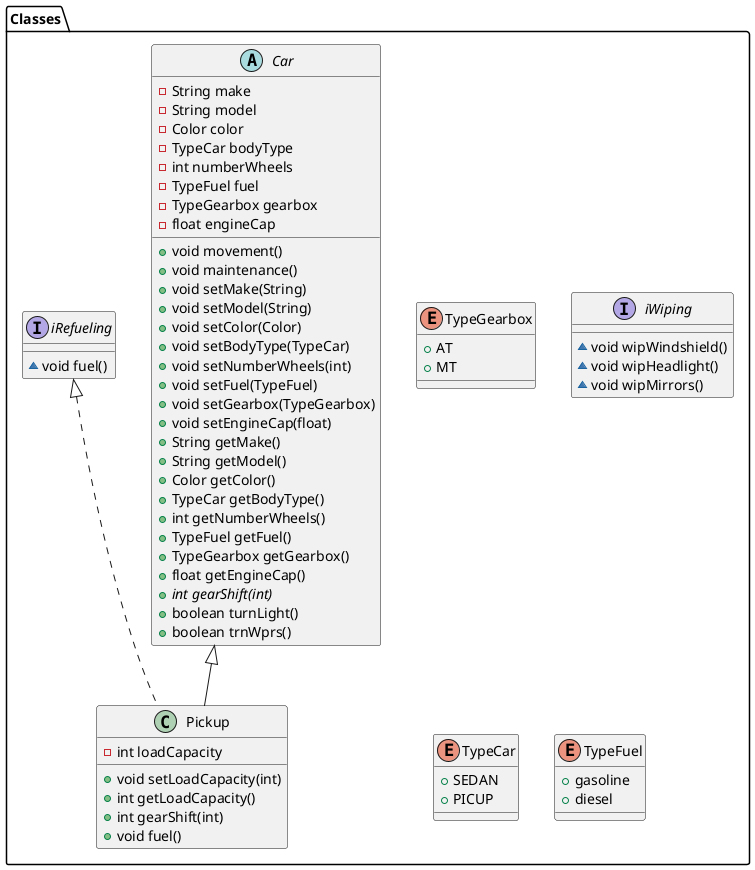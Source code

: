 @startuml
abstract class Classes.Car {
- String make
- String model
- Color color
- TypeCar bodyType
- int numberWheels
- TypeFuel fuel
- TypeGearbox gearbox
- float engineCap
+ void movement()
+ void maintenance()
+ void setMake(String)
+ void setModel(String)
+ void setColor(Color)
+ void setBodyType(TypeCar)
+ void setNumberWheels(int)
+ void setFuel(TypeFuel)
+ void setGearbox(TypeGearbox)
+ void setEngineCap(float)
+ String getMake()
+ String getModel()
+ Color getColor()
+ TypeCar getBodyType()
+ int getNumberWheels()
+ TypeFuel getFuel()
+ TypeGearbox getGearbox()
+ float getEngineCap()
+ {abstract}int gearShift(int)
+ boolean turnLight()
+ boolean trnWprs()
}
enum Classes.TypeGearbox {
+  AT
+  MT
}
interface Classes.iWiping {
~ void wipWindshield()
~ void wipHeadlight()
~ void wipMirrors()
}
enum Classes.TypeCar {
+  SEDAN
+  PICUP
}
enum Classes.TypeFuel {
+  gasoline
+  diesel
}
class Classes.Pickup {
- int loadСapacity
+ void setLoadСapacity(int)
+ int getLoadСapacity()
+ int gearShift(int)
+ void fuel()
}
interface Classes.iRefueling {
~ void fuel()
}


Classes.iRefueling <|.. Classes.Pickup
Classes.Car <|-- Classes.Pickup
@enduml